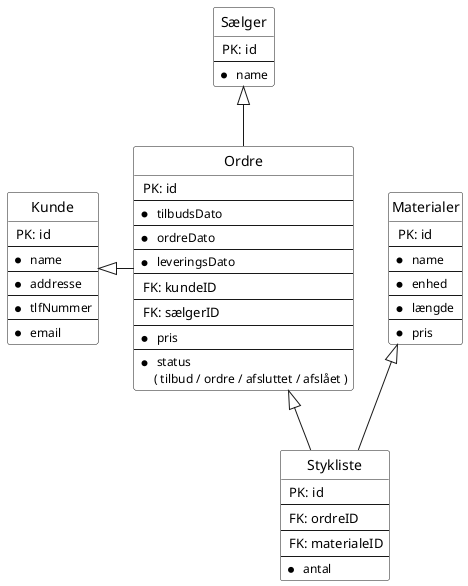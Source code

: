 @startuml

skinparam wrapWidth 300

hide circle
hide empty members

entity Kunde #White {
   <size:13> PK: id
   --
   * <size:12> name
   --
   * <size:12> addresse
   --
   * <size:12> tlfNummer
   --
   * <size:12> email
}

entity Ordre  #White {
   <size:13> PK: id
   --
   * <size:12> tilbudsDato
   --
   * <size:12> ordreDato
   --
   * <size:12> leveringsDato
   --
   <size:13> FK: kundeID
   --
   <size:13> FK: sælgerID
   --
   * <size:12> pris
   --
   * <size:12> status
    <size:12>( tilbud / ordre / afsluttet / afslået )
}

entity Materialer #White {
   <size:13> PK: id
   --
   * <size:12> name
   --
   * <size:12> enhed
   --
   * <size:12> længde
   --
   * <size:12> pris
}

entity Stykliste #White {
      <size:13> PK: id
   --
  <size:13> FK: ordreID
   --
   <size:13> FK: materialeID
   --
   * <size:12> antal
}

entity Sælger #White {
   <size:13> PK: id
   --
   * <size:12> name
}

Ordre <|-- Stykliste
Materialer <|-- Stykliste
Kunde <|- Ordre
Sælger <|-- Ordre
@enduml



object Object01
object Object02
object Object03
object Object04
object Object05
object Object06
object Object07
object Object08

Object01 <|-- Object02
Object03 *-- Object04
Object05 o-- "4" Object06
Object07 .. Object08 : some labels
@enduml

